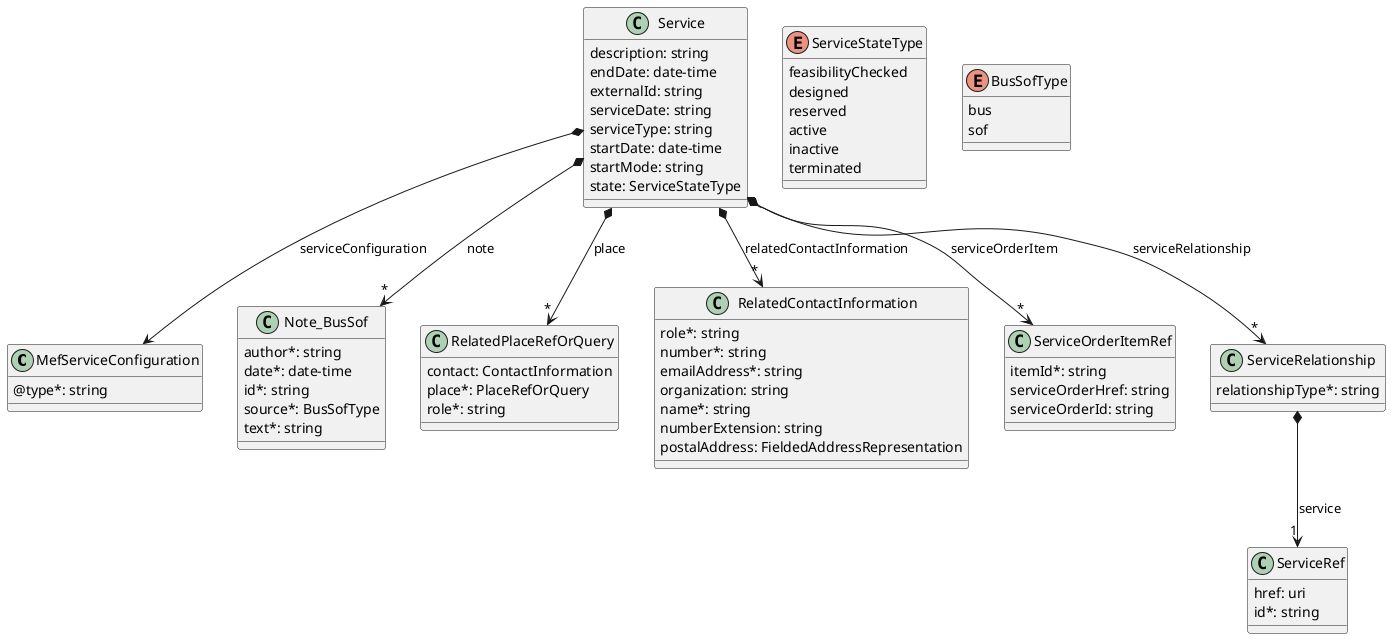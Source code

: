 @startuml

class MefServiceConfiguration {

    @type*: string
}



class Service {

    description: string
    endDate: date-time
    externalId: string
    serviceDate: string
    serviceType: string
    startDate: date-time
    startMode: string
    state: ServiceStateType
}

Service *-->"*" Note_BusSof : note
Service *-->"*" RelatedPlaceRefOrQuery : place
Service *-->"*" RelatedContactInformation : relatedContactInformation
Service *--> MefServiceConfiguration : serviceConfiguration
Service *-->"*" ServiceOrderItemRef : serviceOrderItem
Service *-->"*" ServiceRelationship : serviceRelationship


class ServiceOrderItemRef {

    itemId*: string
    serviceOrderHref: string
    serviceOrderId: string
}



class ServiceRef {

    href: uri
    id*: string
}



class ServiceRelationship {

    relationshipType*: string
}

ServiceRelationship *--> "1" ServiceRef : service

enum ServiceStateType {

    feasibilityChecked
    designed
    reserved
    active
    inactive
    terminated
}

class Note_BusSof {

    author*: string
    date*: date-time
    id*: string
    source*: BusSofType
    text*: string
}



enum BusSofType {

    bus
    sof
}

class RelatedContactInformation {

    role*: string
    number*: string
    emailAddress*: string
    organization: string
    name*: string
    numberExtension: string
    postalAddress: FieldedAddressRepresentation
}


class RelatedPlaceRefOrQuery {
    contact: ContactInformation
    place*: PlaceRefOrQuery
    role*: string
}

@enduml
